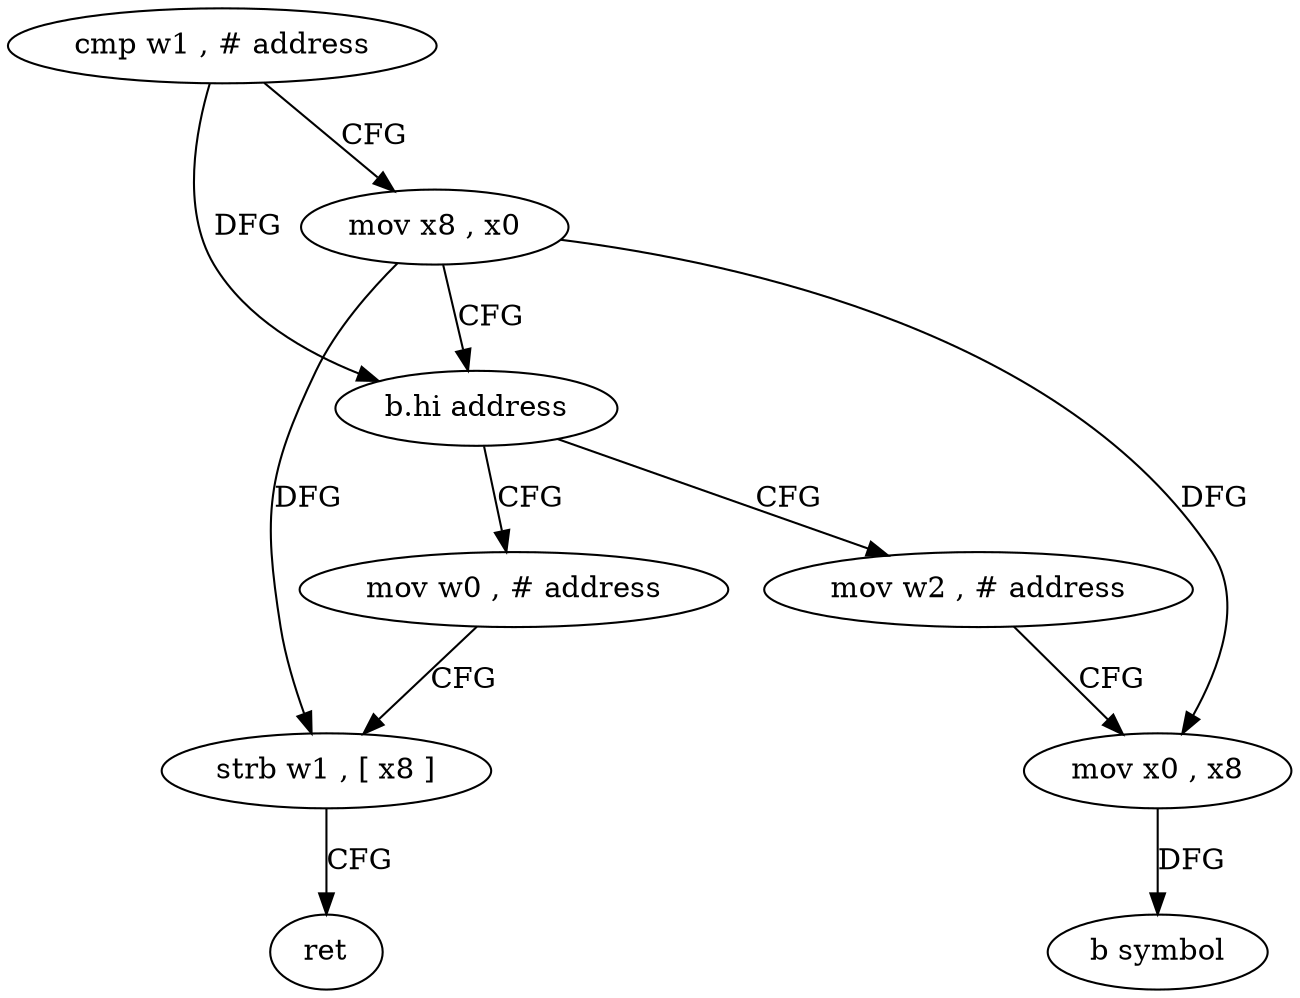 digraph "func" {
"4212344" [label = "cmp w1 , # address" ]
"4212348" [label = "mov x8 , x0" ]
"4212352" [label = "b.hi address" ]
"4212368" [label = "mov w2 , # address" ]
"4212356" [label = "mov w0 , # address" ]
"4212372" [label = "mov x0 , x8" ]
"4212376" [label = "b symbol" ]
"4212360" [label = "strb w1 , [ x8 ]" ]
"4212364" [label = "ret" ]
"4212344" -> "4212348" [ label = "CFG" ]
"4212344" -> "4212352" [ label = "DFG" ]
"4212348" -> "4212352" [ label = "CFG" ]
"4212348" -> "4212372" [ label = "DFG" ]
"4212348" -> "4212360" [ label = "DFG" ]
"4212352" -> "4212368" [ label = "CFG" ]
"4212352" -> "4212356" [ label = "CFG" ]
"4212368" -> "4212372" [ label = "CFG" ]
"4212356" -> "4212360" [ label = "CFG" ]
"4212372" -> "4212376" [ label = "DFG" ]
"4212360" -> "4212364" [ label = "CFG" ]
}
